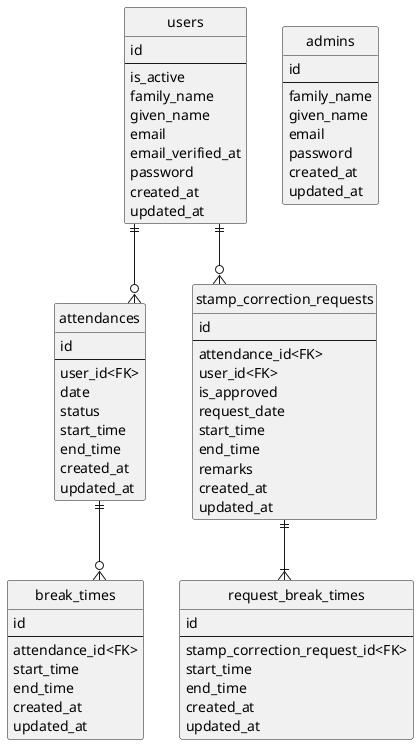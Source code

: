 @startuml carmeri
' hide the spot
hide circle

' avoid problems with angled crows feet
skinparam linetype ortho

entity "users" as users {
  id
  --
  is_active
  family_name
  given_name
  email
  email_verified_at
  password
  created_at
  updated_at
}

entity "admins" as admins {
  id
  --
  family_name
  given_name
  email
  password
  created_at
  updated_at
}

entity "attendances" as attendances {
  id
  --
  user_id<FK>
  date
  status
  start_time
  end_time
  created_at
  updated_at
}

entity "break_times" as break_times {
  id
  --
  attendance_id<FK>
  start_time
  end_time
  created_at
  updated_at
}

entity "stamp_correction_requests" as stamp_correction_requests {
  id
  --
  attendance_id<FK>
  user_id<FK>
  is_approved
  request_date
  start_time
  end_time
  remarks
  created_at
  updated_at
}

entity "request_break_times" as request_break_times {
  id
  --
  stamp_correction_request_id<FK>
  start_time
  end_time
  created_at
  updated_at
}

attendances ||--o{ break_times
users ||--o{ attendances
stamp_correction_requests ||--|{ request_break_times
users ||--o{ stamp_correction_requests

@enduml